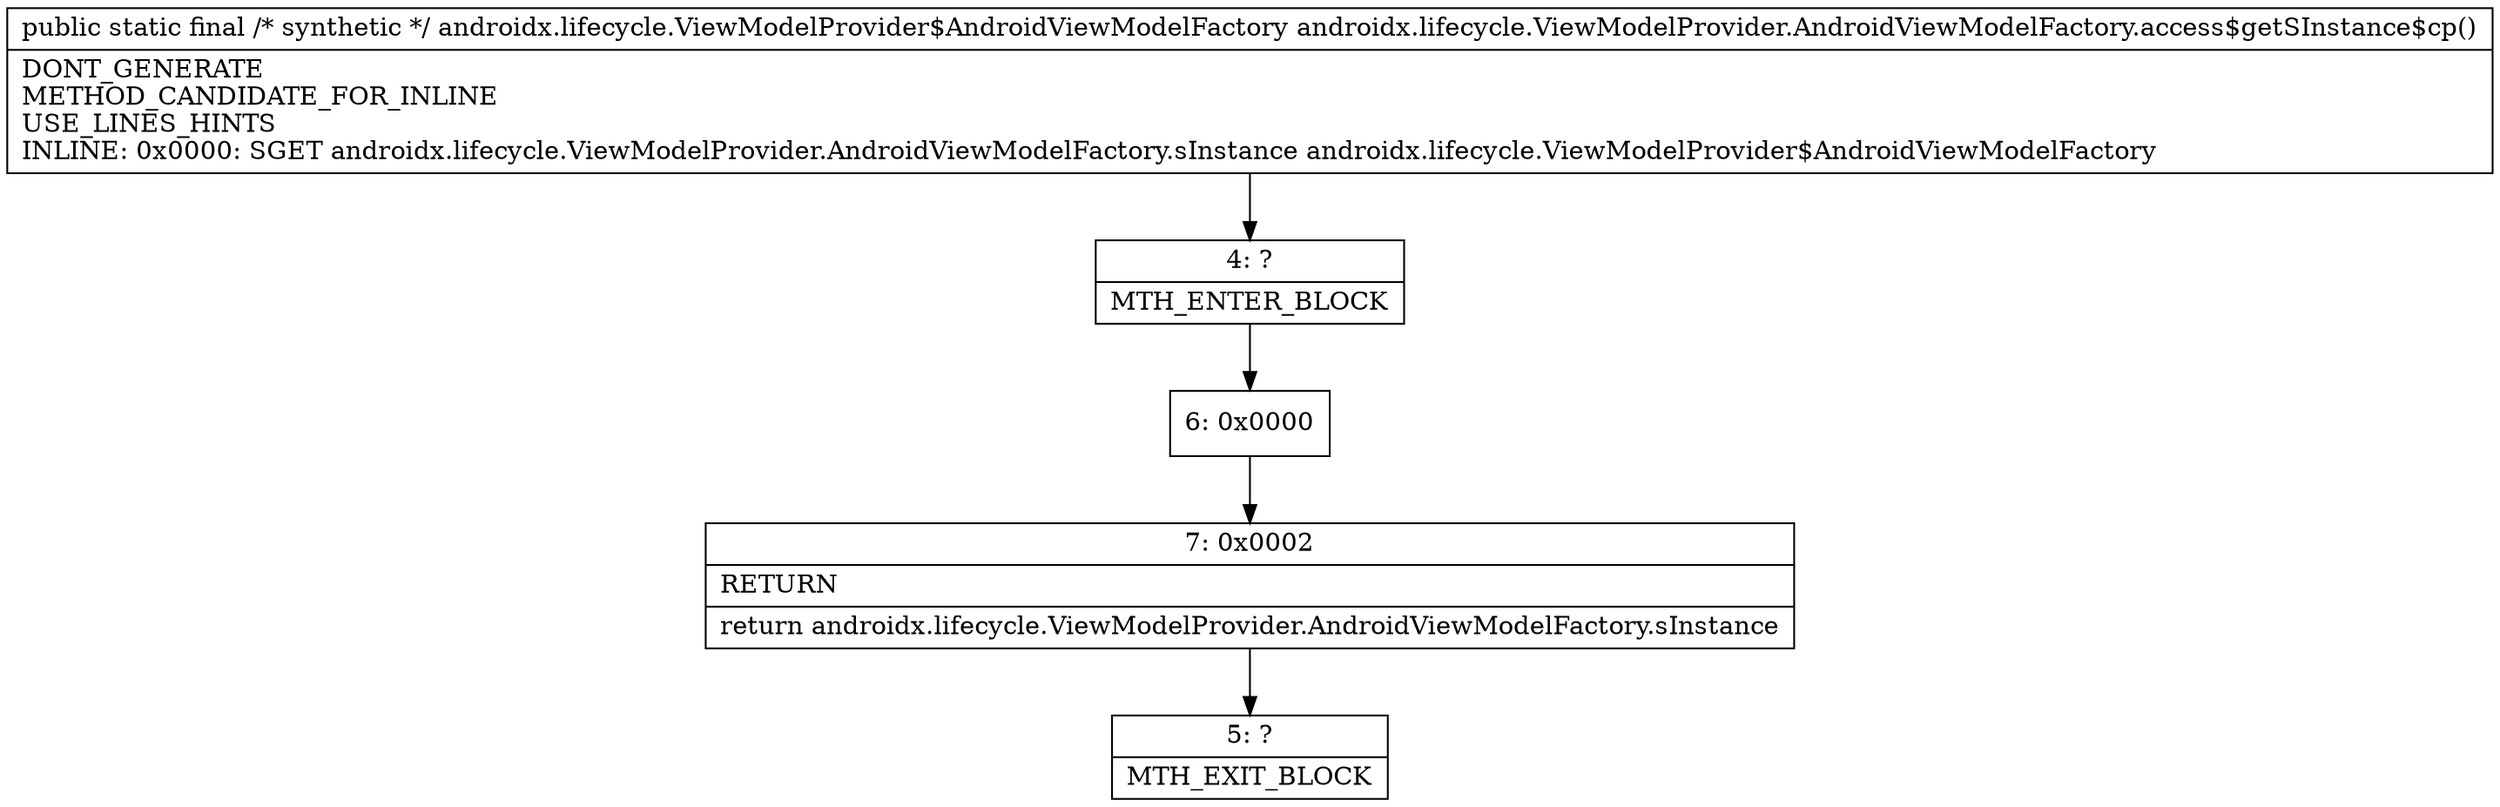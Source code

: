 digraph "CFG forandroidx.lifecycle.ViewModelProvider.AndroidViewModelFactory.access$getSInstance$cp()Landroidx\/lifecycle\/ViewModelProvider$AndroidViewModelFactory;" {
Node_4 [shape=record,label="{4\:\ ?|MTH_ENTER_BLOCK\l}"];
Node_6 [shape=record,label="{6\:\ 0x0000}"];
Node_7 [shape=record,label="{7\:\ 0x0002|RETURN\l|return androidx.lifecycle.ViewModelProvider.AndroidViewModelFactory.sInstance\l}"];
Node_5 [shape=record,label="{5\:\ ?|MTH_EXIT_BLOCK\l}"];
MethodNode[shape=record,label="{public static final \/* synthetic *\/ androidx.lifecycle.ViewModelProvider$AndroidViewModelFactory androidx.lifecycle.ViewModelProvider.AndroidViewModelFactory.access$getSInstance$cp()  | DONT_GENERATE\lMETHOD_CANDIDATE_FOR_INLINE\lUSE_LINES_HINTS\lINLINE: 0x0000: SGET   androidx.lifecycle.ViewModelProvider.AndroidViewModelFactory.sInstance androidx.lifecycle.ViewModelProvider$AndroidViewModelFactory\l}"];
MethodNode -> Node_4;Node_4 -> Node_6;
Node_6 -> Node_7;
Node_7 -> Node_5;
}

